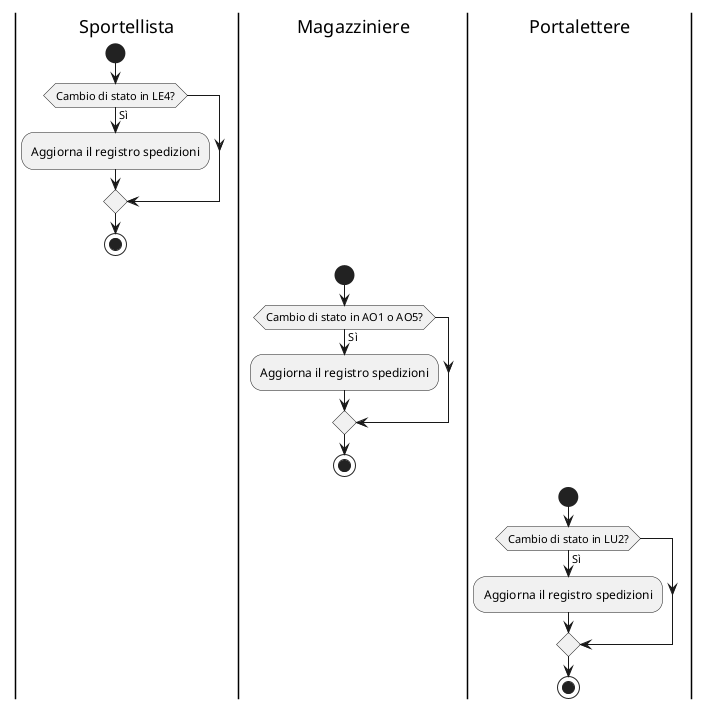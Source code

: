 @startuml
|Sportellista|
start
if (Cambio di stato in LE4?) then (Sì)
    :Aggiorna il registro spedizioni;
endif
stop

|Magazziniere|
start
if (Cambio di stato in AO1 o AO5?) then (Sì)
    :Aggiorna il registro spedizioni;
endif
stop

|Portalettere|
start
if (Cambio di stato in LU2?) then (Sì)
    :Aggiorna il registro spedizioni;
endif
stop
@enduml
